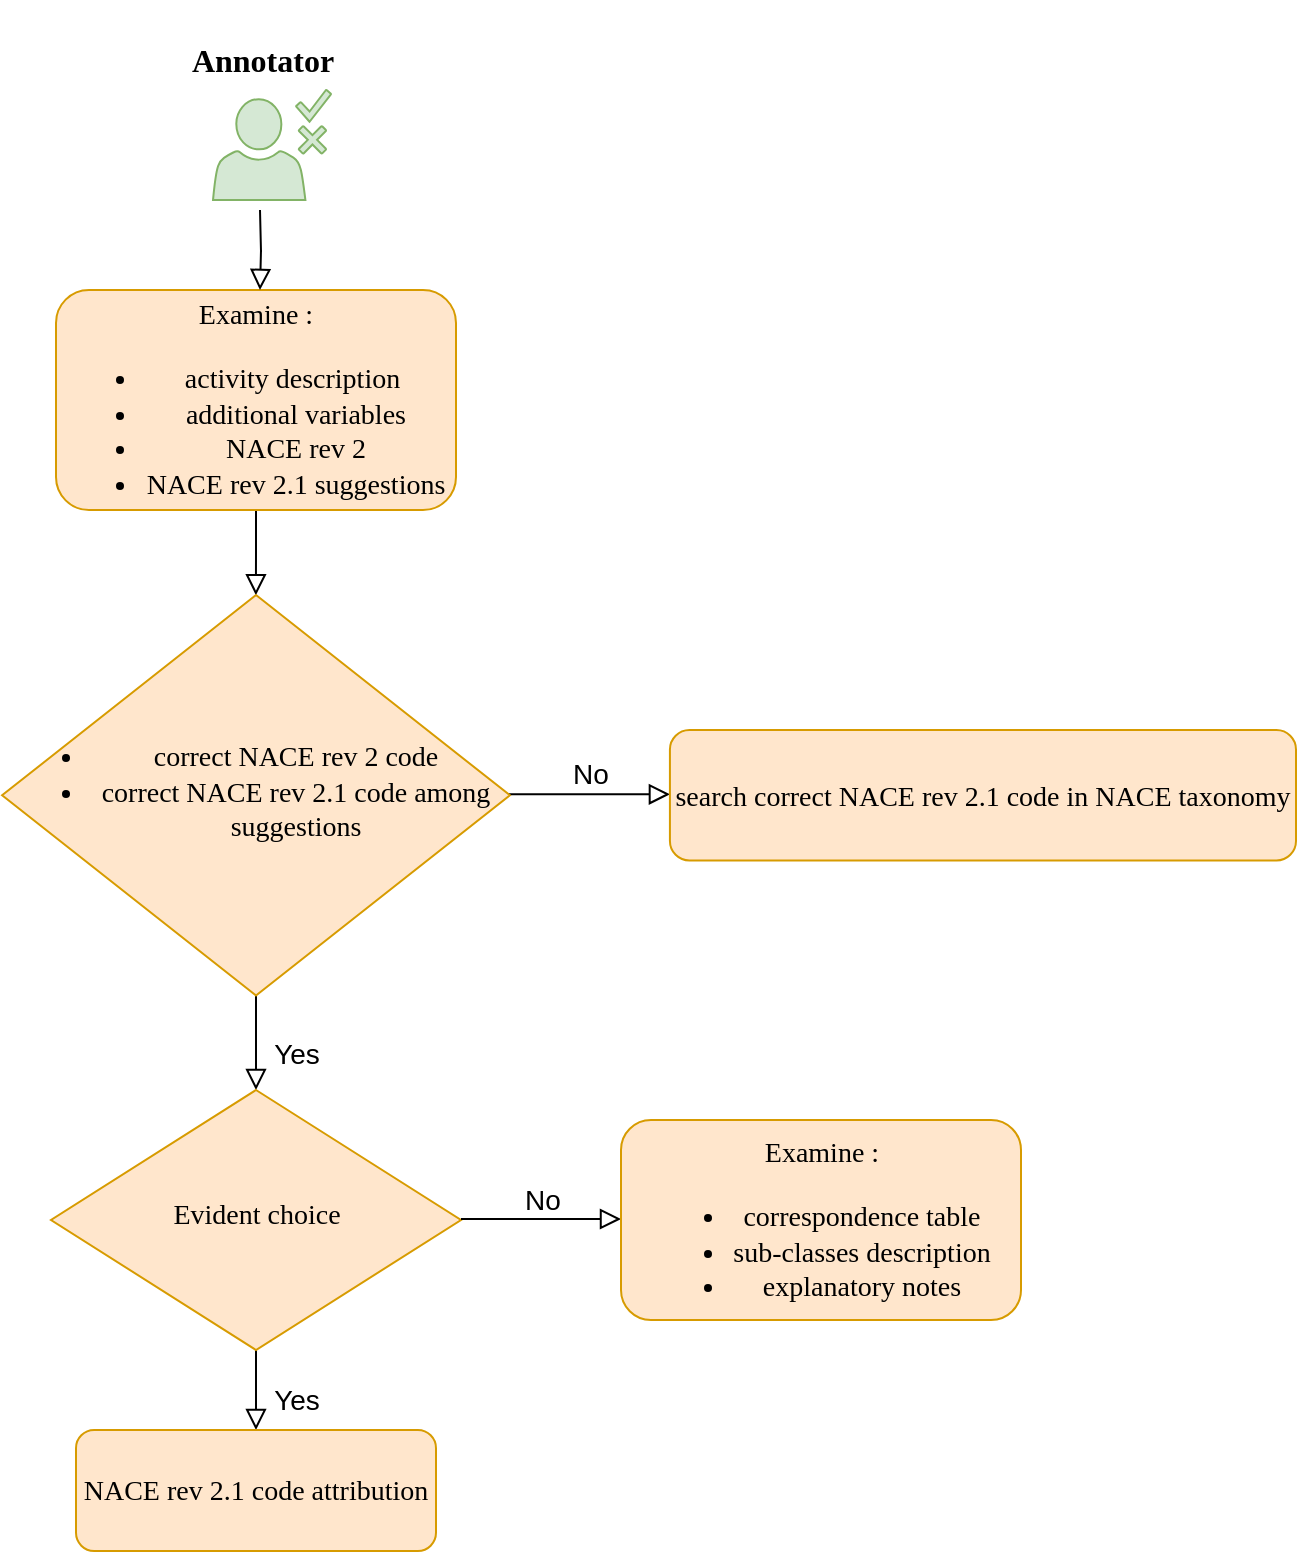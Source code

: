 <mxfile version="24.3.0" type="github">
  <diagram id="C5RBs43oDa-KdzZeNtuy" name="Page-1">
    <mxGraphModel dx="1426" dy="1954" grid="1" gridSize="10" guides="1" tooltips="1" connect="1" arrows="1" fold="1" page="1" pageScale="1" pageWidth="827" pageHeight="1169" math="0" shadow="0">
      <root>
        <mxCell id="WIyWlLk6GJQsqaUBKTNV-0" />
        <mxCell id="WIyWlLk6GJQsqaUBKTNV-1" parent="WIyWlLk6GJQsqaUBKTNV-0" />
        <mxCell id="WIyWlLk6GJQsqaUBKTNV-2" value="" style="rounded=0;html=1;jettySize=auto;orthogonalLoop=1;fontSize=11;endArrow=block;endFill=0;endSize=8;strokeWidth=1;shadow=0;labelBackgroundColor=none;edgeStyle=orthogonalEdgeStyle;" parent="WIyWlLk6GJQsqaUBKTNV-1" source="WIyWlLk6GJQsqaUBKTNV-3" target="WIyWlLk6GJQsqaUBKTNV-6" edge="1">
          <mxGeometry relative="1" as="geometry" />
        </mxCell>
        <mxCell id="WIyWlLk6GJQsqaUBKTNV-3" value="&lt;p style=&quot;font-size: 14px;&quot;&gt;&lt;font style=&quot;font-size: 14px;&quot; face=&quot;Work sans&quot;&gt;Examine :&lt;/font&gt;&lt;/p&gt;&lt;p style=&quot;font-size: 14px;&quot;&gt;&lt;/p&gt;&lt;ul style=&quot;font-size: 14px;&quot;&gt;&lt;li style=&quot;&quot;&gt;&lt;font style=&quot;font-size: 14px;&quot; face=&quot;Work sans&quot;&gt;activity description&amp;nbsp;&lt;/font&gt;&lt;/li&gt;&lt;li style=&quot;&quot;&gt;&lt;font style=&quot;font-size: 14px;&quot; face=&quot;YDxsgP0dMcu6zUjX5kKd&quot;&gt;additional variables&lt;/font&gt;&lt;/li&gt;&lt;li style=&quot;&quot;&gt;&lt;font style=&quot;font-size: 14px;&quot; face=&quot;YDxsgP0dMcu6zUjX5kKd&quot;&gt;NACE rev 2&lt;/font&gt;&lt;/li&gt;&lt;li style=&quot;&quot;&gt;&lt;font style=&quot;font-size: 14px;&quot; face=&quot;YDxsgP0dMcu6zUjX5kKd&quot;&gt;NACE rev 2.1 suggestions&lt;/font&gt;&lt;/li&gt;&lt;/ul&gt;&lt;p&gt;&lt;/p&gt;" style="rounded=1;whiteSpace=wrap;html=1;fontSize=12;glass=0;strokeWidth=1;shadow=0;fillColor=#ffe6cc;strokeColor=#d79b00;" parent="WIyWlLk6GJQsqaUBKTNV-1" vertex="1">
          <mxGeometry x="90" width="200" height="110" as="geometry" />
        </mxCell>
        <mxCell id="WIyWlLk6GJQsqaUBKTNV-4" value="&lt;font style=&quot;font-size: 14px;&quot;&gt;Yes&lt;/font&gt;" style="rounded=0;html=1;jettySize=auto;orthogonalLoop=1;fontSize=11;endArrow=block;endFill=0;endSize=8;strokeWidth=1;shadow=0;labelBackgroundColor=none;edgeStyle=orthogonalEdgeStyle;exitX=0.5;exitY=1;exitDx=0;exitDy=0;exitPerimeter=0;entryX=0.5;entryY=0;entryDx=0;entryDy=0;" parent="WIyWlLk6GJQsqaUBKTNV-1" source="WIyWlLk6GJQsqaUBKTNV-6" target="zTkiKsxzpAYJPQyl72WQ-3" edge="1">
          <mxGeometry x="0.252" y="20" relative="1" as="geometry">
            <mxPoint as="offset" />
            <mxPoint x="189.5" y="170" as="sourcePoint" />
            <mxPoint x="190" y="390" as="targetPoint" />
            <Array as="points" />
          </mxGeometry>
        </mxCell>
        <mxCell id="WIyWlLk6GJQsqaUBKTNV-5" value="&lt;font style=&quot;font-size: 14px;&quot;&gt;No&lt;/font&gt;" style="edgeStyle=orthogonalEdgeStyle;rounded=0;html=1;jettySize=auto;orthogonalLoop=1;fontSize=11;endArrow=block;endFill=0;endSize=8;strokeWidth=1;shadow=0;labelBackgroundColor=none;" parent="WIyWlLk6GJQsqaUBKTNV-1" source="WIyWlLk6GJQsqaUBKTNV-6" edge="1">
          <mxGeometry y="10" relative="1" as="geometry">
            <mxPoint as="offset" />
            <mxPoint x="320" y="252" as="sourcePoint" />
            <mxPoint x="396.96" y="252.13" as="targetPoint" />
            <Array as="points" />
          </mxGeometry>
        </mxCell>
        <mxCell id="WIyWlLk6GJQsqaUBKTNV-6" value="&lt;div style=&quot;font-size: 14px;&quot;&gt;&lt;ul&gt;&lt;li&gt;&lt;font face=&quot;Work sans&quot; style=&quot;font-size: 14px;&quot;&gt;correct NACE rev 2 code&lt;/font&gt;&lt;/li&gt;&lt;li&gt;&lt;font style=&quot;font-size: 14px;&quot; face=&quot;Work sans&quot;&gt;correct NACE rev 2.1 code among suggestions&lt;/font&gt;&lt;/li&gt;&lt;/ul&gt;&lt;/div&gt;" style="rhombus;whiteSpace=wrap;html=1;shadow=0;fontFamily=Helvetica;fontSize=12;align=center;strokeWidth=1;spacing=6;spacingTop=-4;fillColor=#ffe6cc;strokeColor=#d79b00;" parent="WIyWlLk6GJQsqaUBKTNV-1" vertex="1">
          <mxGeometry x="63.05" y="152.54" width="253.91" height="200.2" as="geometry" />
        </mxCell>
        <mxCell id="zTkiKsxzpAYJPQyl72WQ-2" value="&lt;font style=&quot;font-size: 14px;&quot;&gt;Yes&lt;/font&gt;" style="rounded=0;html=1;jettySize=auto;orthogonalLoop=1;fontSize=11;endArrow=block;endFill=0;endSize=8;strokeWidth=1;shadow=0;labelBackgroundColor=none;edgeStyle=orthogonalEdgeStyle;exitX=0.5;exitY=1;exitDx=0;exitDy=0;exitPerimeter=0;" edge="1" parent="WIyWlLk6GJQsqaUBKTNV-1" source="zTkiKsxzpAYJPQyl72WQ-3">
          <mxGeometry x="0.252" y="20" relative="1" as="geometry">
            <mxPoint as="offset" />
            <mxPoint x="189.5" y="370" as="sourcePoint" />
            <mxPoint x="190" y="570" as="targetPoint" />
            <Array as="points" />
          </mxGeometry>
        </mxCell>
        <mxCell id="zTkiKsxzpAYJPQyl72WQ-3" value="&lt;font size=&quot;1&quot; face=&quot;Work sans&quot;&gt;&lt;span style=&quot;font-size: 14px;&quot;&gt;Evident choice&lt;/span&gt;&lt;/font&gt;" style="rhombus;whiteSpace=wrap;html=1;shadow=0;fontFamily=Helvetica;fontSize=12;align=center;strokeWidth=1;spacing=6;spacingTop=-4;fillColor=#ffe6cc;strokeColor=#d79b00;" vertex="1" parent="WIyWlLk6GJQsqaUBKTNV-1">
          <mxGeometry x="87.5" y="400" width="205" height="130" as="geometry" />
        </mxCell>
        <mxCell id="zTkiKsxzpAYJPQyl72WQ-7" value="&lt;font style=&quot;font-size: 14px;&quot;&gt;No&lt;/font&gt;" style="edgeStyle=orthogonalEdgeStyle;rounded=0;html=1;jettySize=auto;orthogonalLoop=1;fontSize=11;endArrow=block;endFill=0;endSize=8;strokeWidth=1;shadow=0;labelBackgroundColor=none;" edge="1" parent="WIyWlLk6GJQsqaUBKTNV-1">
          <mxGeometry y="10" relative="1" as="geometry">
            <mxPoint as="offset" />
            <mxPoint x="292.5" y="464.5" as="sourcePoint" />
            <mxPoint x="372.5" y="464.5" as="targetPoint" />
            <Array as="points">
              <mxPoint x="302.5" y="464" />
              <mxPoint x="302.5" y="464" />
            </Array>
          </mxGeometry>
        </mxCell>
        <mxCell id="zTkiKsxzpAYJPQyl72WQ-9" value="&lt;p style=&quot;font-size: 14px;&quot;&gt;&lt;font style=&quot;font-size: 14px;&quot; face=&quot;Work sans&quot;&gt;Examine :&lt;/font&gt;&lt;/p&gt;&lt;ul style=&quot;font-size: 14px;&quot;&gt;&lt;li style=&quot;&quot;&gt;&lt;font style=&quot;font-size: 14px;&quot; face=&quot;MjLJa9koIwfA0tVDng4r&quot;&gt;&lt;span style=&quot;font-family: Helvetica;&quot;&gt;&lt;font style=&quot;font-size: 14px;&quot; face=&quot;Work sans&quot;&gt;correspondence table&lt;/font&gt;&lt;/span&gt;&lt;/font&gt;&lt;/li&gt;&lt;li style=&quot;&quot;&gt;&lt;font style=&quot;font-size: 14px;&quot; face=&quot;MjLJa9koIwfA0tVDng4r&quot;&gt;sub-classes description&lt;/font&gt;&lt;/li&gt;&lt;li style=&quot;&quot;&gt;&lt;span style=&quot;background-color: initial;&quot;&gt;&lt;font style=&quot;font-size: 14px;&quot; face=&quot;MjLJa9koIwfA0tVDng4r&quot;&gt;explanatory notes&lt;/font&gt;&lt;/span&gt;&lt;/li&gt;&lt;/ul&gt;&lt;p&gt;&lt;/p&gt;" style="rounded=1;whiteSpace=wrap;html=1;fontSize=12;glass=0;strokeWidth=1;shadow=0;fillColor=#ffe6cc;strokeColor=#d79b00;" vertex="1" parent="WIyWlLk6GJQsqaUBKTNV-1">
          <mxGeometry x="372.5" y="415" width="200" height="100" as="geometry" />
        </mxCell>
        <mxCell id="zTkiKsxzpAYJPQyl72WQ-10" value="&lt;p style=&quot;font-size: 14px;&quot;&gt;&lt;font style=&quot;font-size: 14px;&quot; face=&quot;Work sans&quot;&gt;NACE rev 2.1&amp;nbsp;&lt;/font&gt;&lt;span style=&quot;background-color: initial; font-family: &amp;quot;Work sans&amp;quot;;&quot;&gt;code attribution&lt;/span&gt;&lt;/p&gt;&lt;p&gt;&lt;/p&gt;" style="rounded=1;whiteSpace=wrap;html=1;fontSize=12;glass=0;strokeWidth=1;shadow=0;fillColor=#ffe6cc;strokeColor=#d79b00;" vertex="1" parent="WIyWlLk6GJQsqaUBKTNV-1">
          <mxGeometry x="100" y="570" width="180" height="60.5" as="geometry" />
        </mxCell>
        <mxCell id="zTkiKsxzpAYJPQyl72WQ-11" value="" style="sketch=0;pointerEvents=1;shadow=0;dashed=0;html=1;strokeColor=#82b366;fillColor=#d5e8d4;labelPosition=center;verticalLabelPosition=bottom;verticalAlign=top;outlineConnect=0;align=center;shape=mxgraph.office.users.approver;" vertex="1" parent="WIyWlLk6GJQsqaUBKTNV-1">
          <mxGeometry x="168.51" y="-100" width="59" height="55" as="geometry" />
        </mxCell>
        <mxCell id="zTkiKsxzpAYJPQyl72WQ-12" value="&lt;h2&gt;&lt;font style=&quot;font-size: 16px;&quot; face=&quot;Work sans&quot;&gt;Annotator&lt;/font&gt;&lt;/h2&gt;" style="text;html=1;align=center;verticalAlign=middle;resizable=0;points=[];autosize=1;strokeColor=none;fillColor=none;" vertex="1" parent="WIyWlLk6GJQsqaUBKTNV-1">
          <mxGeometry x="147.51" y="-145" width="90" height="60" as="geometry" />
        </mxCell>
        <mxCell id="zTkiKsxzpAYJPQyl72WQ-13" value="" style="rounded=0;html=1;jettySize=auto;orthogonalLoop=1;fontSize=11;endArrow=block;endFill=0;endSize=8;strokeWidth=1;shadow=0;labelBackgroundColor=none;edgeStyle=orthogonalEdgeStyle;" edge="1" parent="WIyWlLk6GJQsqaUBKTNV-1">
          <mxGeometry relative="1" as="geometry">
            <mxPoint x="192" y="-40" as="sourcePoint" />
            <mxPoint x="192" as="targetPoint" />
          </mxGeometry>
        </mxCell>
        <mxCell id="zTkiKsxzpAYJPQyl72WQ-14" value="&lt;p style=&quot;font-size: 14px;&quot;&gt;&lt;font face=&quot;Work sans&quot;&gt;&lt;font style=&quot;font-size: 14px;&quot;&gt;search correct NACE rev 2.1&amp;nbsp;&lt;/font&gt;&lt;span style=&quot;background-color: initial;&quot;&gt;code&amp;nbsp;&lt;/span&gt;&lt;span style=&quot;background-color: initial;&quot;&gt;in NACE taxonomy&lt;/span&gt;&lt;/font&gt;&lt;/p&gt;&lt;p&gt;&lt;/p&gt;" style="rounded=1;whiteSpace=wrap;html=1;fontSize=12;glass=0;strokeWidth=1;shadow=0;fillColor=#ffe6cc;strokeColor=#d79b00;" vertex="1" parent="WIyWlLk6GJQsqaUBKTNV-1">
          <mxGeometry x="396.96" y="220.01" width="313.04" height="65.25" as="geometry" />
        </mxCell>
      </root>
    </mxGraphModel>
  </diagram>
</mxfile>
